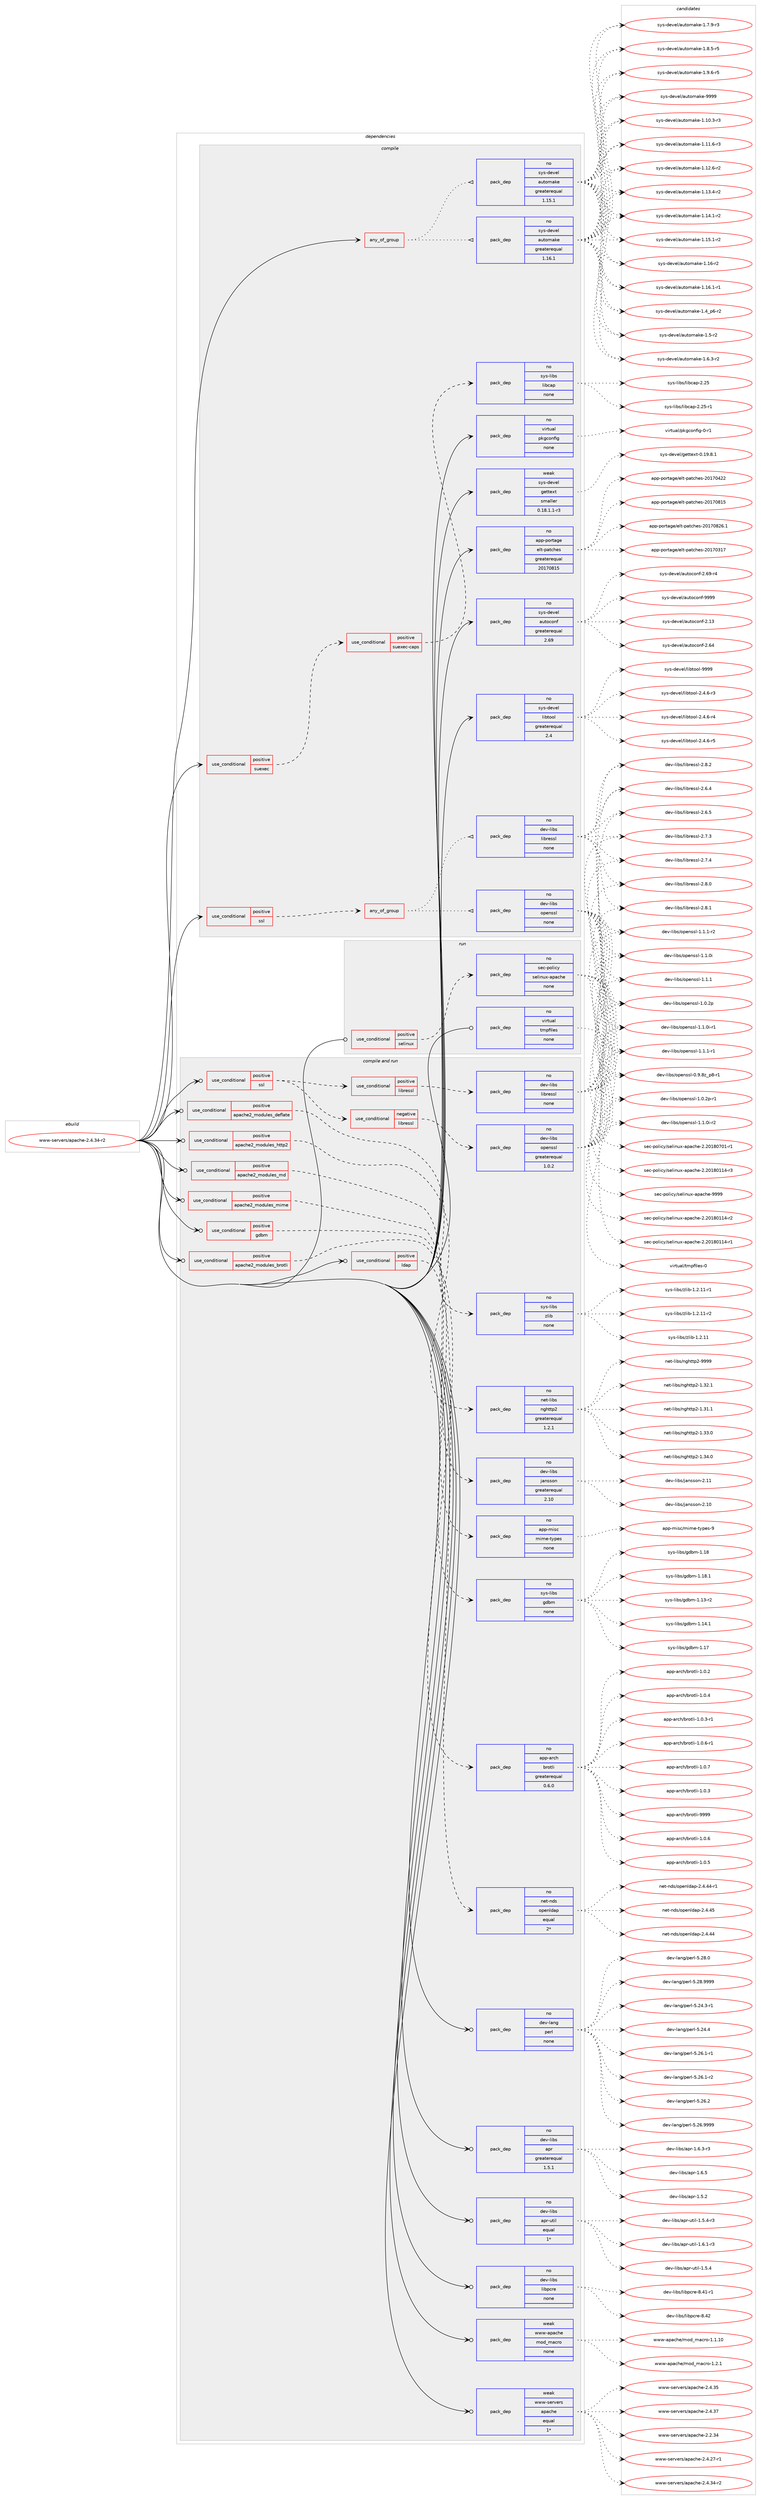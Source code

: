 digraph prolog {

# *************
# Graph options
# *************

newrank=true;
concentrate=true;
compound=true;
graph [rankdir=LR,fontname=Helvetica,fontsize=10,ranksep=1.5];#, ranksep=2.5, nodesep=0.2];
edge  [arrowhead=vee];
node  [fontname=Helvetica,fontsize=10];

# **********
# The ebuild
# **********

subgraph cluster_leftcol {
color=gray;
rank=same;
label=<<i>ebuild</i>>;
id [label="www-servers/apache-2.4.34-r2", color=red, width=4, href="../www-servers/apache-2.4.34-r2.svg"];
}

# ****************
# The dependencies
# ****************

subgraph cluster_midcol {
color=gray;
label=<<i>dependencies</i>>;
subgraph cluster_compile {
fillcolor="#eeeeee";
style=filled;
label=<<i>compile</i>>;
subgraph any192 {
dependency8405 [label=<<TABLE BORDER="0" CELLBORDER="1" CELLSPACING="0" CELLPADDING="4"><TR><TD CELLPADDING="10">any_of_group</TD></TR></TABLE>>, shape=none, color=red];subgraph pack6732 {
dependency8406 [label=<<TABLE BORDER="0" CELLBORDER="1" CELLSPACING="0" CELLPADDING="4" WIDTH="220"><TR><TD ROWSPAN="6" CELLPADDING="30">pack_dep</TD></TR><TR><TD WIDTH="110">no</TD></TR><TR><TD>sys-devel</TD></TR><TR><TD>automake</TD></TR><TR><TD>greaterequal</TD></TR><TR><TD>1.16.1</TD></TR></TABLE>>, shape=none, color=blue];
}
dependency8405:e -> dependency8406:w [weight=20,style="dotted",arrowhead="oinv"];
subgraph pack6733 {
dependency8407 [label=<<TABLE BORDER="0" CELLBORDER="1" CELLSPACING="0" CELLPADDING="4" WIDTH="220"><TR><TD ROWSPAN="6" CELLPADDING="30">pack_dep</TD></TR><TR><TD WIDTH="110">no</TD></TR><TR><TD>sys-devel</TD></TR><TR><TD>automake</TD></TR><TR><TD>greaterequal</TD></TR><TR><TD>1.15.1</TD></TR></TABLE>>, shape=none, color=blue];
}
dependency8405:e -> dependency8407:w [weight=20,style="dotted",arrowhead="oinv"];
}
id:e -> dependency8405:w [weight=20,style="solid",arrowhead="vee"];
subgraph cond1472 {
dependency8408 [label=<<TABLE BORDER="0" CELLBORDER="1" CELLSPACING="0" CELLPADDING="4"><TR><TD ROWSPAN="3" CELLPADDING="10">use_conditional</TD></TR><TR><TD>positive</TD></TR><TR><TD>ssl</TD></TR></TABLE>>, shape=none, color=red];
subgraph any193 {
dependency8409 [label=<<TABLE BORDER="0" CELLBORDER="1" CELLSPACING="0" CELLPADDING="4"><TR><TD CELLPADDING="10">any_of_group</TD></TR></TABLE>>, shape=none, color=red];subgraph pack6734 {
dependency8410 [label=<<TABLE BORDER="0" CELLBORDER="1" CELLSPACING="0" CELLPADDING="4" WIDTH="220"><TR><TD ROWSPAN="6" CELLPADDING="30">pack_dep</TD></TR><TR><TD WIDTH="110">no</TD></TR><TR><TD>dev-libs</TD></TR><TR><TD>openssl</TD></TR><TR><TD>none</TD></TR><TR><TD></TD></TR></TABLE>>, shape=none, color=blue];
}
dependency8409:e -> dependency8410:w [weight=20,style="dotted",arrowhead="oinv"];
subgraph pack6735 {
dependency8411 [label=<<TABLE BORDER="0" CELLBORDER="1" CELLSPACING="0" CELLPADDING="4" WIDTH="220"><TR><TD ROWSPAN="6" CELLPADDING="30">pack_dep</TD></TR><TR><TD WIDTH="110">no</TD></TR><TR><TD>dev-libs</TD></TR><TR><TD>libressl</TD></TR><TR><TD>none</TD></TR><TR><TD></TD></TR></TABLE>>, shape=none, color=blue];
}
dependency8409:e -> dependency8411:w [weight=20,style="dotted",arrowhead="oinv"];
}
dependency8408:e -> dependency8409:w [weight=20,style="dashed",arrowhead="vee"];
}
id:e -> dependency8408:w [weight=20,style="solid",arrowhead="vee"];
subgraph cond1473 {
dependency8412 [label=<<TABLE BORDER="0" CELLBORDER="1" CELLSPACING="0" CELLPADDING="4"><TR><TD ROWSPAN="3" CELLPADDING="10">use_conditional</TD></TR><TR><TD>positive</TD></TR><TR><TD>suexec</TD></TR></TABLE>>, shape=none, color=red];
subgraph cond1474 {
dependency8413 [label=<<TABLE BORDER="0" CELLBORDER="1" CELLSPACING="0" CELLPADDING="4"><TR><TD ROWSPAN="3" CELLPADDING="10">use_conditional</TD></TR><TR><TD>positive</TD></TR><TR><TD>suexec-caps</TD></TR></TABLE>>, shape=none, color=red];
subgraph pack6736 {
dependency8414 [label=<<TABLE BORDER="0" CELLBORDER="1" CELLSPACING="0" CELLPADDING="4" WIDTH="220"><TR><TD ROWSPAN="6" CELLPADDING="30">pack_dep</TD></TR><TR><TD WIDTH="110">no</TD></TR><TR><TD>sys-libs</TD></TR><TR><TD>libcap</TD></TR><TR><TD>none</TD></TR><TR><TD></TD></TR></TABLE>>, shape=none, color=blue];
}
dependency8413:e -> dependency8414:w [weight=20,style="dashed",arrowhead="vee"];
}
dependency8412:e -> dependency8413:w [weight=20,style="dashed",arrowhead="vee"];
}
id:e -> dependency8412:w [weight=20,style="solid",arrowhead="vee"];
subgraph pack6737 {
dependency8415 [label=<<TABLE BORDER="0" CELLBORDER="1" CELLSPACING="0" CELLPADDING="4" WIDTH="220"><TR><TD ROWSPAN="6" CELLPADDING="30">pack_dep</TD></TR><TR><TD WIDTH="110">no</TD></TR><TR><TD>app-portage</TD></TR><TR><TD>elt-patches</TD></TR><TR><TD>greaterequal</TD></TR><TR><TD>20170815</TD></TR></TABLE>>, shape=none, color=blue];
}
id:e -> dependency8415:w [weight=20,style="solid",arrowhead="vee"];
subgraph pack6738 {
dependency8416 [label=<<TABLE BORDER="0" CELLBORDER="1" CELLSPACING="0" CELLPADDING="4" WIDTH="220"><TR><TD ROWSPAN="6" CELLPADDING="30">pack_dep</TD></TR><TR><TD WIDTH="110">no</TD></TR><TR><TD>sys-devel</TD></TR><TR><TD>autoconf</TD></TR><TR><TD>greaterequal</TD></TR><TR><TD>2.69</TD></TR></TABLE>>, shape=none, color=blue];
}
id:e -> dependency8416:w [weight=20,style="solid",arrowhead="vee"];
subgraph pack6739 {
dependency8417 [label=<<TABLE BORDER="0" CELLBORDER="1" CELLSPACING="0" CELLPADDING="4" WIDTH="220"><TR><TD ROWSPAN="6" CELLPADDING="30">pack_dep</TD></TR><TR><TD WIDTH="110">no</TD></TR><TR><TD>sys-devel</TD></TR><TR><TD>libtool</TD></TR><TR><TD>greaterequal</TD></TR><TR><TD>2.4</TD></TR></TABLE>>, shape=none, color=blue];
}
id:e -> dependency8417:w [weight=20,style="solid",arrowhead="vee"];
subgraph pack6740 {
dependency8418 [label=<<TABLE BORDER="0" CELLBORDER="1" CELLSPACING="0" CELLPADDING="4" WIDTH="220"><TR><TD ROWSPAN="6" CELLPADDING="30">pack_dep</TD></TR><TR><TD WIDTH="110">no</TD></TR><TR><TD>virtual</TD></TR><TR><TD>pkgconfig</TD></TR><TR><TD>none</TD></TR><TR><TD></TD></TR></TABLE>>, shape=none, color=blue];
}
id:e -> dependency8418:w [weight=20,style="solid",arrowhead="vee"];
subgraph pack6741 {
dependency8419 [label=<<TABLE BORDER="0" CELLBORDER="1" CELLSPACING="0" CELLPADDING="4" WIDTH="220"><TR><TD ROWSPAN="6" CELLPADDING="30">pack_dep</TD></TR><TR><TD WIDTH="110">weak</TD></TR><TR><TD>sys-devel</TD></TR><TR><TD>gettext</TD></TR><TR><TD>smaller</TD></TR><TR><TD>0.18.1.1-r3</TD></TR></TABLE>>, shape=none, color=blue];
}
id:e -> dependency8419:w [weight=20,style="solid",arrowhead="vee"];
}
subgraph cluster_compileandrun {
fillcolor="#eeeeee";
style=filled;
label=<<i>compile and run</i>>;
subgraph cond1475 {
dependency8420 [label=<<TABLE BORDER="0" CELLBORDER="1" CELLSPACING="0" CELLPADDING="4"><TR><TD ROWSPAN="3" CELLPADDING="10">use_conditional</TD></TR><TR><TD>positive</TD></TR><TR><TD>apache2_modules_brotli</TD></TR></TABLE>>, shape=none, color=red];
subgraph pack6742 {
dependency8421 [label=<<TABLE BORDER="0" CELLBORDER="1" CELLSPACING="0" CELLPADDING="4" WIDTH="220"><TR><TD ROWSPAN="6" CELLPADDING="30">pack_dep</TD></TR><TR><TD WIDTH="110">no</TD></TR><TR><TD>app-arch</TD></TR><TR><TD>brotli</TD></TR><TR><TD>greaterequal</TD></TR><TR><TD>0.6.0</TD></TR></TABLE>>, shape=none, color=blue];
}
dependency8420:e -> dependency8421:w [weight=20,style="dashed",arrowhead="vee"];
}
id:e -> dependency8420:w [weight=20,style="solid",arrowhead="odotvee"];
subgraph cond1476 {
dependency8422 [label=<<TABLE BORDER="0" CELLBORDER="1" CELLSPACING="0" CELLPADDING="4"><TR><TD ROWSPAN="3" CELLPADDING="10">use_conditional</TD></TR><TR><TD>positive</TD></TR><TR><TD>apache2_modules_deflate</TD></TR></TABLE>>, shape=none, color=red];
subgraph pack6743 {
dependency8423 [label=<<TABLE BORDER="0" CELLBORDER="1" CELLSPACING="0" CELLPADDING="4" WIDTH="220"><TR><TD ROWSPAN="6" CELLPADDING="30">pack_dep</TD></TR><TR><TD WIDTH="110">no</TD></TR><TR><TD>sys-libs</TD></TR><TR><TD>zlib</TD></TR><TR><TD>none</TD></TR><TR><TD></TD></TR></TABLE>>, shape=none, color=blue];
}
dependency8422:e -> dependency8423:w [weight=20,style="dashed",arrowhead="vee"];
}
id:e -> dependency8422:w [weight=20,style="solid",arrowhead="odotvee"];
subgraph cond1477 {
dependency8424 [label=<<TABLE BORDER="0" CELLBORDER="1" CELLSPACING="0" CELLPADDING="4"><TR><TD ROWSPAN="3" CELLPADDING="10">use_conditional</TD></TR><TR><TD>positive</TD></TR><TR><TD>apache2_modules_http2</TD></TR></TABLE>>, shape=none, color=red];
subgraph pack6744 {
dependency8425 [label=<<TABLE BORDER="0" CELLBORDER="1" CELLSPACING="0" CELLPADDING="4" WIDTH="220"><TR><TD ROWSPAN="6" CELLPADDING="30">pack_dep</TD></TR><TR><TD WIDTH="110">no</TD></TR><TR><TD>net-libs</TD></TR><TR><TD>nghttp2</TD></TR><TR><TD>greaterequal</TD></TR><TR><TD>1.2.1</TD></TR></TABLE>>, shape=none, color=blue];
}
dependency8424:e -> dependency8425:w [weight=20,style="dashed",arrowhead="vee"];
}
id:e -> dependency8424:w [weight=20,style="solid",arrowhead="odotvee"];
subgraph cond1478 {
dependency8426 [label=<<TABLE BORDER="0" CELLBORDER="1" CELLSPACING="0" CELLPADDING="4"><TR><TD ROWSPAN="3" CELLPADDING="10">use_conditional</TD></TR><TR><TD>positive</TD></TR><TR><TD>apache2_modules_md</TD></TR></TABLE>>, shape=none, color=red];
subgraph pack6745 {
dependency8427 [label=<<TABLE BORDER="0" CELLBORDER="1" CELLSPACING="0" CELLPADDING="4" WIDTH="220"><TR><TD ROWSPAN="6" CELLPADDING="30">pack_dep</TD></TR><TR><TD WIDTH="110">no</TD></TR><TR><TD>dev-libs</TD></TR><TR><TD>jansson</TD></TR><TR><TD>greaterequal</TD></TR><TR><TD>2.10</TD></TR></TABLE>>, shape=none, color=blue];
}
dependency8426:e -> dependency8427:w [weight=20,style="dashed",arrowhead="vee"];
}
id:e -> dependency8426:w [weight=20,style="solid",arrowhead="odotvee"];
subgraph cond1479 {
dependency8428 [label=<<TABLE BORDER="0" CELLBORDER="1" CELLSPACING="0" CELLPADDING="4"><TR><TD ROWSPAN="3" CELLPADDING="10">use_conditional</TD></TR><TR><TD>positive</TD></TR><TR><TD>apache2_modules_mime</TD></TR></TABLE>>, shape=none, color=red];
subgraph pack6746 {
dependency8429 [label=<<TABLE BORDER="0" CELLBORDER="1" CELLSPACING="0" CELLPADDING="4" WIDTH="220"><TR><TD ROWSPAN="6" CELLPADDING="30">pack_dep</TD></TR><TR><TD WIDTH="110">no</TD></TR><TR><TD>app-misc</TD></TR><TR><TD>mime-types</TD></TR><TR><TD>none</TD></TR><TR><TD></TD></TR></TABLE>>, shape=none, color=blue];
}
dependency8428:e -> dependency8429:w [weight=20,style="dashed",arrowhead="vee"];
}
id:e -> dependency8428:w [weight=20,style="solid",arrowhead="odotvee"];
subgraph cond1480 {
dependency8430 [label=<<TABLE BORDER="0" CELLBORDER="1" CELLSPACING="0" CELLPADDING="4"><TR><TD ROWSPAN="3" CELLPADDING="10">use_conditional</TD></TR><TR><TD>positive</TD></TR><TR><TD>gdbm</TD></TR></TABLE>>, shape=none, color=red];
subgraph pack6747 {
dependency8431 [label=<<TABLE BORDER="0" CELLBORDER="1" CELLSPACING="0" CELLPADDING="4" WIDTH="220"><TR><TD ROWSPAN="6" CELLPADDING="30">pack_dep</TD></TR><TR><TD WIDTH="110">no</TD></TR><TR><TD>sys-libs</TD></TR><TR><TD>gdbm</TD></TR><TR><TD>none</TD></TR><TR><TD></TD></TR></TABLE>>, shape=none, color=blue];
}
dependency8430:e -> dependency8431:w [weight=20,style="dashed",arrowhead="vee"];
}
id:e -> dependency8430:w [weight=20,style="solid",arrowhead="odotvee"];
subgraph cond1481 {
dependency8432 [label=<<TABLE BORDER="0" CELLBORDER="1" CELLSPACING="0" CELLPADDING="4"><TR><TD ROWSPAN="3" CELLPADDING="10">use_conditional</TD></TR><TR><TD>positive</TD></TR><TR><TD>ldap</TD></TR></TABLE>>, shape=none, color=red];
subgraph pack6748 {
dependency8433 [label=<<TABLE BORDER="0" CELLBORDER="1" CELLSPACING="0" CELLPADDING="4" WIDTH="220"><TR><TD ROWSPAN="6" CELLPADDING="30">pack_dep</TD></TR><TR><TD WIDTH="110">no</TD></TR><TR><TD>net-nds</TD></TR><TR><TD>openldap</TD></TR><TR><TD>equal</TD></TR><TR><TD>2*</TD></TR></TABLE>>, shape=none, color=blue];
}
dependency8432:e -> dependency8433:w [weight=20,style="dashed",arrowhead="vee"];
}
id:e -> dependency8432:w [weight=20,style="solid",arrowhead="odotvee"];
subgraph cond1482 {
dependency8434 [label=<<TABLE BORDER="0" CELLBORDER="1" CELLSPACING="0" CELLPADDING="4"><TR><TD ROWSPAN="3" CELLPADDING="10">use_conditional</TD></TR><TR><TD>positive</TD></TR><TR><TD>ssl</TD></TR></TABLE>>, shape=none, color=red];
subgraph cond1483 {
dependency8435 [label=<<TABLE BORDER="0" CELLBORDER="1" CELLSPACING="0" CELLPADDING="4"><TR><TD ROWSPAN="3" CELLPADDING="10">use_conditional</TD></TR><TR><TD>negative</TD></TR><TR><TD>libressl</TD></TR></TABLE>>, shape=none, color=red];
subgraph pack6749 {
dependency8436 [label=<<TABLE BORDER="0" CELLBORDER="1" CELLSPACING="0" CELLPADDING="4" WIDTH="220"><TR><TD ROWSPAN="6" CELLPADDING="30">pack_dep</TD></TR><TR><TD WIDTH="110">no</TD></TR><TR><TD>dev-libs</TD></TR><TR><TD>openssl</TD></TR><TR><TD>greaterequal</TD></TR><TR><TD>1.0.2</TD></TR></TABLE>>, shape=none, color=blue];
}
dependency8435:e -> dependency8436:w [weight=20,style="dashed",arrowhead="vee"];
}
dependency8434:e -> dependency8435:w [weight=20,style="dashed",arrowhead="vee"];
subgraph cond1484 {
dependency8437 [label=<<TABLE BORDER="0" CELLBORDER="1" CELLSPACING="0" CELLPADDING="4"><TR><TD ROWSPAN="3" CELLPADDING="10">use_conditional</TD></TR><TR><TD>positive</TD></TR><TR><TD>libressl</TD></TR></TABLE>>, shape=none, color=red];
subgraph pack6750 {
dependency8438 [label=<<TABLE BORDER="0" CELLBORDER="1" CELLSPACING="0" CELLPADDING="4" WIDTH="220"><TR><TD ROWSPAN="6" CELLPADDING="30">pack_dep</TD></TR><TR><TD WIDTH="110">no</TD></TR><TR><TD>dev-libs</TD></TR><TR><TD>libressl</TD></TR><TR><TD>none</TD></TR><TR><TD></TD></TR></TABLE>>, shape=none, color=blue];
}
dependency8437:e -> dependency8438:w [weight=20,style="dashed",arrowhead="vee"];
}
dependency8434:e -> dependency8437:w [weight=20,style="dashed",arrowhead="vee"];
}
id:e -> dependency8434:w [weight=20,style="solid",arrowhead="odotvee"];
subgraph pack6751 {
dependency8439 [label=<<TABLE BORDER="0" CELLBORDER="1" CELLSPACING="0" CELLPADDING="4" WIDTH="220"><TR><TD ROWSPAN="6" CELLPADDING="30">pack_dep</TD></TR><TR><TD WIDTH="110">no</TD></TR><TR><TD>dev-lang</TD></TR><TR><TD>perl</TD></TR><TR><TD>none</TD></TR><TR><TD></TD></TR></TABLE>>, shape=none, color=blue];
}
id:e -> dependency8439:w [weight=20,style="solid",arrowhead="odotvee"];
subgraph pack6752 {
dependency8440 [label=<<TABLE BORDER="0" CELLBORDER="1" CELLSPACING="0" CELLPADDING="4" WIDTH="220"><TR><TD ROWSPAN="6" CELLPADDING="30">pack_dep</TD></TR><TR><TD WIDTH="110">no</TD></TR><TR><TD>dev-libs</TD></TR><TR><TD>apr</TD></TR><TR><TD>greaterequal</TD></TR><TR><TD>1.5.1</TD></TR></TABLE>>, shape=none, color=blue];
}
id:e -> dependency8440:w [weight=20,style="solid",arrowhead="odotvee"];
subgraph pack6753 {
dependency8441 [label=<<TABLE BORDER="0" CELLBORDER="1" CELLSPACING="0" CELLPADDING="4" WIDTH="220"><TR><TD ROWSPAN="6" CELLPADDING="30">pack_dep</TD></TR><TR><TD WIDTH="110">no</TD></TR><TR><TD>dev-libs</TD></TR><TR><TD>apr-util</TD></TR><TR><TD>equal</TD></TR><TR><TD>1*</TD></TR></TABLE>>, shape=none, color=blue];
}
id:e -> dependency8441:w [weight=20,style="solid",arrowhead="odotvee"];
subgraph pack6754 {
dependency8442 [label=<<TABLE BORDER="0" CELLBORDER="1" CELLSPACING="0" CELLPADDING="4" WIDTH="220"><TR><TD ROWSPAN="6" CELLPADDING="30">pack_dep</TD></TR><TR><TD WIDTH="110">no</TD></TR><TR><TD>dev-libs</TD></TR><TR><TD>libpcre</TD></TR><TR><TD>none</TD></TR><TR><TD></TD></TR></TABLE>>, shape=none, color=blue];
}
id:e -> dependency8442:w [weight=20,style="solid",arrowhead="odotvee"];
subgraph pack6755 {
dependency8443 [label=<<TABLE BORDER="0" CELLBORDER="1" CELLSPACING="0" CELLPADDING="4" WIDTH="220"><TR><TD ROWSPAN="6" CELLPADDING="30">pack_dep</TD></TR><TR><TD WIDTH="110">weak</TD></TR><TR><TD>www-apache</TD></TR><TR><TD>mod_macro</TD></TR><TR><TD>none</TD></TR><TR><TD></TD></TR></TABLE>>, shape=none, color=blue];
}
id:e -> dependency8443:w [weight=20,style="solid",arrowhead="odotvee"];
subgraph pack6756 {
dependency8444 [label=<<TABLE BORDER="0" CELLBORDER="1" CELLSPACING="0" CELLPADDING="4" WIDTH="220"><TR><TD ROWSPAN="6" CELLPADDING="30">pack_dep</TD></TR><TR><TD WIDTH="110">weak</TD></TR><TR><TD>www-servers</TD></TR><TR><TD>apache</TD></TR><TR><TD>equal</TD></TR><TR><TD>1*</TD></TR></TABLE>>, shape=none, color=blue];
}
id:e -> dependency8444:w [weight=20,style="solid",arrowhead="odotvee"];
}
subgraph cluster_run {
fillcolor="#eeeeee";
style=filled;
label=<<i>run</i>>;
subgraph cond1485 {
dependency8445 [label=<<TABLE BORDER="0" CELLBORDER="1" CELLSPACING="0" CELLPADDING="4"><TR><TD ROWSPAN="3" CELLPADDING="10">use_conditional</TD></TR><TR><TD>positive</TD></TR><TR><TD>selinux</TD></TR></TABLE>>, shape=none, color=red];
subgraph pack6757 {
dependency8446 [label=<<TABLE BORDER="0" CELLBORDER="1" CELLSPACING="0" CELLPADDING="4" WIDTH="220"><TR><TD ROWSPAN="6" CELLPADDING="30">pack_dep</TD></TR><TR><TD WIDTH="110">no</TD></TR><TR><TD>sec-policy</TD></TR><TR><TD>selinux-apache</TD></TR><TR><TD>none</TD></TR><TR><TD></TD></TR></TABLE>>, shape=none, color=blue];
}
dependency8445:e -> dependency8446:w [weight=20,style="dashed",arrowhead="vee"];
}
id:e -> dependency8445:w [weight=20,style="solid",arrowhead="odot"];
subgraph pack6758 {
dependency8447 [label=<<TABLE BORDER="0" CELLBORDER="1" CELLSPACING="0" CELLPADDING="4" WIDTH="220"><TR><TD ROWSPAN="6" CELLPADDING="30">pack_dep</TD></TR><TR><TD WIDTH="110">no</TD></TR><TR><TD>virtual</TD></TR><TR><TD>tmpfiles</TD></TR><TR><TD>none</TD></TR><TR><TD></TD></TR></TABLE>>, shape=none, color=blue];
}
id:e -> dependency8447:w [weight=20,style="solid",arrowhead="odot"];
}
}

# **************
# The candidates
# **************

subgraph cluster_choices {
rank=same;
color=gray;
label=<<i>candidates</i>>;

subgraph choice6732 {
color=black;
nodesep=1;
choice11512111545100101118101108479711711611110997107101454946494846514511451 [label="sys-devel/automake-1.10.3-r3", color=red, width=4,href="../sys-devel/automake-1.10.3-r3.svg"];
choice11512111545100101118101108479711711611110997107101454946494946544511451 [label="sys-devel/automake-1.11.6-r3", color=red, width=4,href="../sys-devel/automake-1.11.6-r3.svg"];
choice11512111545100101118101108479711711611110997107101454946495046544511450 [label="sys-devel/automake-1.12.6-r2", color=red, width=4,href="../sys-devel/automake-1.12.6-r2.svg"];
choice11512111545100101118101108479711711611110997107101454946495146524511450 [label="sys-devel/automake-1.13.4-r2", color=red, width=4,href="../sys-devel/automake-1.13.4-r2.svg"];
choice11512111545100101118101108479711711611110997107101454946495246494511450 [label="sys-devel/automake-1.14.1-r2", color=red, width=4,href="../sys-devel/automake-1.14.1-r2.svg"];
choice11512111545100101118101108479711711611110997107101454946495346494511450 [label="sys-devel/automake-1.15.1-r2", color=red, width=4,href="../sys-devel/automake-1.15.1-r2.svg"];
choice1151211154510010111810110847971171161111099710710145494649544511450 [label="sys-devel/automake-1.16-r2", color=red, width=4,href="../sys-devel/automake-1.16-r2.svg"];
choice11512111545100101118101108479711711611110997107101454946495446494511449 [label="sys-devel/automake-1.16.1-r1", color=red, width=4,href="../sys-devel/automake-1.16.1-r1.svg"];
choice115121115451001011181011084797117116111109971071014549465295112544511450 [label="sys-devel/automake-1.4_p6-r2", color=red, width=4,href="../sys-devel/automake-1.4_p6-r2.svg"];
choice11512111545100101118101108479711711611110997107101454946534511450 [label="sys-devel/automake-1.5-r2", color=red, width=4,href="../sys-devel/automake-1.5-r2.svg"];
choice115121115451001011181011084797117116111109971071014549465446514511450 [label="sys-devel/automake-1.6.3-r2", color=red, width=4,href="../sys-devel/automake-1.6.3-r2.svg"];
choice115121115451001011181011084797117116111109971071014549465546574511451 [label="sys-devel/automake-1.7.9-r3", color=red, width=4,href="../sys-devel/automake-1.7.9-r3.svg"];
choice115121115451001011181011084797117116111109971071014549465646534511453 [label="sys-devel/automake-1.8.5-r5", color=red, width=4,href="../sys-devel/automake-1.8.5-r5.svg"];
choice115121115451001011181011084797117116111109971071014549465746544511453 [label="sys-devel/automake-1.9.6-r5", color=red, width=4,href="../sys-devel/automake-1.9.6-r5.svg"];
choice115121115451001011181011084797117116111109971071014557575757 [label="sys-devel/automake-9999", color=red, width=4,href="../sys-devel/automake-9999.svg"];
dependency8406:e -> choice11512111545100101118101108479711711611110997107101454946494846514511451:w [style=dotted,weight="100"];
dependency8406:e -> choice11512111545100101118101108479711711611110997107101454946494946544511451:w [style=dotted,weight="100"];
dependency8406:e -> choice11512111545100101118101108479711711611110997107101454946495046544511450:w [style=dotted,weight="100"];
dependency8406:e -> choice11512111545100101118101108479711711611110997107101454946495146524511450:w [style=dotted,weight="100"];
dependency8406:e -> choice11512111545100101118101108479711711611110997107101454946495246494511450:w [style=dotted,weight="100"];
dependency8406:e -> choice11512111545100101118101108479711711611110997107101454946495346494511450:w [style=dotted,weight="100"];
dependency8406:e -> choice1151211154510010111810110847971171161111099710710145494649544511450:w [style=dotted,weight="100"];
dependency8406:e -> choice11512111545100101118101108479711711611110997107101454946495446494511449:w [style=dotted,weight="100"];
dependency8406:e -> choice115121115451001011181011084797117116111109971071014549465295112544511450:w [style=dotted,weight="100"];
dependency8406:e -> choice11512111545100101118101108479711711611110997107101454946534511450:w [style=dotted,weight="100"];
dependency8406:e -> choice115121115451001011181011084797117116111109971071014549465446514511450:w [style=dotted,weight="100"];
dependency8406:e -> choice115121115451001011181011084797117116111109971071014549465546574511451:w [style=dotted,weight="100"];
dependency8406:e -> choice115121115451001011181011084797117116111109971071014549465646534511453:w [style=dotted,weight="100"];
dependency8406:e -> choice115121115451001011181011084797117116111109971071014549465746544511453:w [style=dotted,weight="100"];
dependency8406:e -> choice115121115451001011181011084797117116111109971071014557575757:w [style=dotted,weight="100"];
}
subgraph choice6733 {
color=black;
nodesep=1;
choice11512111545100101118101108479711711611110997107101454946494846514511451 [label="sys-devel/automake-1.10.3-r3", color=red, width=4,href="../sys-devel/automake-1.10.3-r3.svg"];
choice11512111545100101118101108479711711611110997107101454946494946544511451 [label="sys-devel/automake-1.11.6-r3", color=red, width=4,href="../sys-devel/automake-1.11.6-r3.svg"];
choice11512111545100101118101108479711711611110997107101454946495046544511450 [label="sys-devel/automake-1.12.6-r2", color=red, width=4,href="../sys-devel/automake-1.12.6-r2.svg"];
choice11512111545100101118101108479711711611110997107101454946495146524511450 [label="sys-devel/automake-1.13.4-r2", color=red, width=4,href="../sys-devel/automake-1.13.4-r2.svg"];
choice11512111545100101118101108479711711611110997107101454946495246494511450 [label="sys-devel/automake-1.14.1-r2", color=red, width=4,href="../sys-devel/automake-1.14.1-r2.svg"];
choice11512111545100101118101108479711711611110997107101454946495346494511450 [label="sys-devel/automake-1.15.1-r2", color=red, width=4,href="../sys-devel/automake-1.15.1-r2.svg"];
choice1151211154510010111810110847971171161111099710710145494649544511450 [label="sys-devel/automake-1.16-r2", color=red, width=4,href="../sys-devel/automake-1.16-r2.svg"];
choice11512111545100101118101108479711711611110997107101454946495446494511449 [label="sys-devel/automake-1.16.1-r1", color=red, width=4,href="../sys-devel/automake-1.16.1-r1.svg"];
choice115121115451001011181011084797117116111109971071014549465295112544511450 [label="sys-devel/automake-1.4_p6-r2", color=red, width=4,href="../sys-devel/automake-1.4_p6-r2.svg"];
choice11512111545100101118101108479711711611110997107101454946534511450 [label="sys-devel/automake-1.5-r2", color=red, width=4,href="../sys-devel/automake-1.5-r2.svg"];
choice115121115451001011181011084797117116111109971071014549465446514511450 [label="sys-devel/automake-1.6.3-r2", color=red, width=4,href="../sys-devel/automake-1.6.3-r2.svg"];
choice115121115451001011181011084797117116111109971071014549465546574511451 [label="sys-devel/automake-1.7.9-r3", color=red, width=4,href="../sys-devel/automake-1.7.9-r3.svg"];
choice115121115451001011181011084797117116111109971071014549465646534511453 [label="sys-devel/automake-1.8.5-r5", color=red, width=4,href="../sys-devel/automake-1.8.5-r5.svg"];
choice115121115451001011181011084797117116111109971071014549465746544511453 [label="sys-devel/automake-1.9.6-r5", color=red, width=4,href="../sys-devel/automake-1.9.6-r5.svg"];
choice115121115451001011181011084797117116111109971071014557575757 [label="sys-devel/automake-9999", color=red, width=4,href="../sys-devel/automake-9999.svg"];
dependency8407:e -> choice11512111545100101118101108479711711611110997107101454946494846514511451:w [style=dotted,weight="100"];
dependency8407:e -> choice11512111545100101118101108479711711611110997107101454946494946544511451:w [style=dotted,weight="100"];
dependency8407:e -> choice11512111545100101118101108479711711611110997107101454946495046544511450:w [style=dotted,weight="100"];
dependency8407:e -> choice11512111545100101118101108479711711611110997107101454946495146524511450:w [style=dotted,weight="100"];
dependency8407:e -> choice11512111545100101118101108479711711611110997107101454946495246494511450:w [style=dotted,weight="100"];
dependency8407:e -> choice11512111545100101118101108479711711611110997107101454946495346494511450:w [style=dotted,weight="100"];
dependency8407:e -> choice1151211154510010111810110847971171161111099710710145494649544511450:w [style=dotted,weight="100"];
dependency8407:e -> choice11512111545100101118101108479711711611110997107101454946495446494511449:w [style=dotted,weight="100"];
dependency8407:e -> choice115121115451001011181011084797117116111109971071014549465295112544511450:w [style=dotted,weight="100"];
dependency8407:e -> choice11512111545100101118101108479711711611110997107101454946534511450:w [style=dotted,weight="100"];
dependency8407:e -> choice115121115451001011181011084797117116111109971071014549465446514511450:w [style=dotted,weight="100"];
dependency8407:e -> choice115121115451001011181011084797117116111109971071014549465546574511451:w [style=dotted,weight="100"];
dependency8407:e -> choice115121115451001011181011084797117116111109971071014549465646534511453:w [style=dotted,weight="100"];
dependency8407:e -> choice115121115451001011181011084797117116111109971071014549465746544511453:w [style=dotted,weight="100"];
dependency8407:e -> choice115121115451001011181011084797117116111109971071014557575757:w [style=dotted,weight="100"];
}
subgraph choice6734 {
color=black;
nodesep=1;
choice100101118451081059811547111112101110115115108454946494648105 [label="dev-libs/openssl-1.1.0i", color=red, width=4,href="../dev-libs/openssl-1.1.0i.svg"];
choice100101118451081059811547111112101110115115108454946494649 [label="dev-libs/openssl-1.1.1", color=red, width=4,href="../dev-libs/openssl-1.1.1.svg"];
choice100101118451081059811547111112101110115115108454946484650112 [label="dev-libs/openssl-1.0.2p", color=red, width=4,href="../dev-libs/openssl-1.0.2p.svg"];
choice1001011184510810598115471111121011101151151084549464946481054511449 [label="dev-libs/openssl-1.1.0i-r1", color=red, width=4,href="../dev-libs/openssl-1.1.0i-r1.svg"];
choice1001011184510810598115471111121011101151151084549464946494511449 [label="dev-libs/openssl-1.1.1-r1", color=red, width=4,href="../dev-libs/openssl-1.1.1-r1.svg"];
choice10010111845108105981154711111210111011511510845484657465612295112564511449 [label="dev-libs/openssl-0.9.8z_p8-r1", color=red, width=4,href="../dev-libs/openssl-0.9.8z_p8-r1.svg"];
choice1001011184510810598115471111121011101151151084549464846501124511449 [label="dev-libs/openssl-1.0.2p-r1", color=red, width=4,href="../dev-libs/openssl-1.0.2p-r1.svg"];
choice1001011184510810598115471111121011101151151084549464946481054511450 [label="dev-libs/openssl-1.1.0i-r2", color=red, width=4,href="../dev-libs/openssl-1.1.0i-r2.svg"];
choice1001011184510810598115471111121011101151151084549464946494511450 [label="dev-libs/openssl-1.1.1-r2", color=red, width=4,href="../dev-libs/openssl-1.1.1-r2.svg"];
dependency8410:e -> choice100101118451081059811547111112101110115115108454946494648105:w [style=dotted,weight="100"];
dependency8410:e -> choice100101118451081059811547111112101110115115108454946494649:w [style=dotted,weight="100"];
dependency8410:e -> choice100101118451081059811547111112101110115115108454946484650112:w [style=dotted,weight="100"];
dependency8410:e -> choice1001011184510810598115471111121011101151151084549464946481054511449:w [style=dotted,weight="100"];
dependency8410:e -> choice1001011184510810598115471111121011101151151084549464946494511449:w [style=dotted,weight="100"];
dependency8410:e -> choice10010111845108105981154711111210111011511510845484657465612295112564511449:w [style=dotted,weight="100"];
dependency8410:e -> choice1001011184510810598115471111121011101151151084549464846501124511449:w [style=dotted,weight="100"];
dependency8410:e -> choice1001011184510810598115471111121011101151151084549464946481054511450:w [style=dotted,weight="100"];
dependency8410:e -> choice1001011184510810598115471111121011101151151084549464946494511450:w [style=dotted,weight="100"];
}
subgraph choice6735 {
color=black;
nodesep=1;
choice10010111845108105981154710810598114101115115108455046544652 [label="dev-libs/libressl-2.6.4", color=red, width=4,href="../dev-libs/libressl-2.6.4.svg"];
choice10010111845108105981154710810598114101115115108455046544653 [label="dev-libs/libressl-2.6.5", color=red, width=4,href="../dev-libs/libressl-2.6.5.svg"];
choice10010111845108105981154710810598114101115115108455046554651 [label="dev-libs/libressl-2.7.3", color=red, width=4,href="../dev-libs/libressl-2.7.3.svg"];
choice10010111845108105981154710810598114101115115108455046554652 [label="dev-libs/libressl-2.7.4", color=red, width=4,href="../dev-libs/libressl-2.7.4.svg"];
choice10010111845108105981154710810598114101115115108455046564648 [label="dev-libs/libressl-2.8.0", color=red, width=4,href="../dev-libs/libressl-2.8.0.svg"];
choice10010111845108105981154710810598114101115115108455046564649 [label="dev-libs/libressl-2.8.1", color=red, width=4,href="../dev-libs/libressl-2.8.1.svg"];
choice10010111845108105981154710810598114101115115108455046564650 [label="dev-libs/libressl-2.8.2", color=red, width=4,href="../dev-libs/libressl-2.8.2.svg"];
dependency8411:e -> choice10010111845108105981154710810598114101115115108455046544652:w [style=dotted,weight="100"];
dependency8411:e -> choice10010111845108105981154710810598114101115115108455046544653:w [style=dotted,weight="100"];
dependency8411:e -> choice10010111845108105981154710810598114101115115108455046554651:w [style=dotted,weight="100"];
dependency8411:e -> choice10010111845108105981154710810598114101115115108455046554652:w [style=dotted,weight="100"];
dependency8411:e -> choice10010111845108105981154710810598114101115115108455046564648:w [style=dotted,weight="100"];
dependency8411:e -> choice10010111845108105981154710810598114101115115108455046564649:w [style=dotted,weight="100"];
dependency8411:e -> choice10010111845108105981154710810598114101115115108455046564650:w [style=dotted,weight="100"];
}
subgraph choice6736 {
color=black;
nodesep=1;
choice1151211154510810598115471081059899971124550465053 [label="sys-libs/libcap-2.25", color=red, width=4,href="../sys-libs/libcap-2.25.svg"];
choice11512111545108105981154710810598999711245504650534511449 [label="sys-libs/libcap-2.25-r1", color=red, width=4,href="../sys-libs/libcap-2.25-r1.svg"];
dependency8414:e -> choice1151211154510810598115471081059899971124550465053:w [style=dotted,weight="100"];
dependency8414:e -> choice11512111545108105981154710810598999711245504650534511449:w [style=dotted,weight="100"];
}
subgraph choice6737 {
color=black;
nodesep=1;
choice97112112451121111141169710310147101108116451129711699104101115455048495548514955 [label="app-portage/elt-patches-20170317", color=red, width=4,href="../app-portage/elt-patches-20170317.svg"];
choice97112112451121111141169710310147101108116451129711699104101115455048495548525050 [label="app-portage/elt-patches-20170422", color=red, width=4,href="../app-portage/elt-patches-20170422.svg"];
choice97112112451121111141169710310147101108116451129711699104101115455048495548564953 [label="app-portage/elt-patches-20170815", color=red, width=4,href="../app-portage/elt-patches-20170815.svg"];
choice971121124511211111411697103101471011081164511297116991041011154550484955485650544649 [label="app-portage/elt-patches-20170826.1", color=red, width=4,href="../app-portage/elt-patches-20170826.1.svg"];
dependency8415:e -> choice97112112451121111141169710310147101108116451129711699104101115455048495548514955:w [style=dotted,weight="100"];
dependency8415:e -> choice97112112451121111141169710310147101108116451129711699104101115455048495548525050:w [style=dotted,weight="100"];
dependency8415:e -> choice97112112451121111141169710310147101108116451129711699104101115455048495548564953:w [style=dotted,weight="100"];
dependency8415:e -> choice971121124511211111411697103101471011081164511297116991041011154550484955485650544649:w [style=dotted,weight="100"];
}
subgraph choice6738 {
color=black;
nodesep=1;
choice115121115451001011181011084797117116111991111101024550464951 [label="sys-devel/autoconf-2.13", color=red, width=4,href="../sys-devel/autoconf-2.13.svg"];
choice115121115451001011181011084797117116111991111101024550465452 [label="sys-devel/autoconf-2.64", color=red, width=4,href="../sys-devel/autoconf-2.64.svg"];
choice1151211154510010111810110847971171161119911111010245504654574511452 [label="sys-devel/autoconf-2.69-r4", color=red, width=4,href="../sys-devel/autoconf-2.69-r4.svg"];
choice115121115451001011181011084797117116111991111101024557575757 [label="sys-devel/autoconf-9999", color=red, width=4,href="../sys-devel/autoconf-9999.svg"];
dependency8416:e -> choice115121115451001011181011084797117116111991111101024550464951:w [style=dotted,weight="100"];
dependency8416:e -> choice115121115451001011181011084797117116111991111101024550465452:w [style=dotted,weight="100"];
dependency8416:e -> choice1151211154510010111810110847971171161119911111010245504654574511452:w [style=dotted,weight="100"];
dependency8416:e -> choice115121115451001011181011084797117116111991111101024557575757:w [style=dotted,weight="100"];
}
subgraph choice6739 {
color=black;
nodesep=1;
choice1151211154510010111810110847108105981161111111084550465246544511451 [label="sys-devel/libtool-2.4.6-r3", color=red, width=4,href="../sys-devel/libtool-2.4.6-r3.svg"];
choice1151211154510010111810110847108105981161111111084550465246544511452 [label="sys-devel/libtool-2.4.6-r4", color=red, width=4,href="../sys-devel/libtool-2.4.6-r4.svg"];
choice1151211154510010111810110847108105981161111111084550465246544511453 [label="sys-devel/libtool-2.4.6-r5", color=red, width=4,href="../sys-devel/libtool-2.4.6-r5.svg"];
choice1151211154510010111810110847108105981161111111084557575757 [label="sys-devel/libtool-9999", color=red, width=4,href="../sys-devel/libtool-9999.svg"];
dependency8417:e -> choice1151211154510010111810110847108105981161111111084550465246544511451:w [style=dotted,weight="100"];
dependency8417:e -> choice1151211154510010111810110847108105981161111111084550465246544511452:w [style=dotted,weight="100"];
dependency8417:e -> choice1151211154510010111810110847108105981161111111084550465246544511453:w [style=dotted,weight="100"];
dependency8417:e -> choice1151211154510010111810110847108105981161111111084557575757:w [style=dotted,weight="100"];
}
subgraph choice6740 {
color=black;
nodesep=1;
choice11810511411611797108471121071039911111010210510345484511449 [label="virtual/pkgconfig-0-r1", color=red, width=4,href="../virtual/pkgconfig-0-r1.svg"];
dependency8418:e -> choice11810511411611797108471121071039911111010210510345484511449:w [style=dotted,weight="100"];
}
subgraph choice6741 {
color=black;
nodesep=1;
choice1151211154510010111810110847103101116116101120116454846495746564649 [label="sys-devel/gettext-0.19.8.1", color=red, width=4,href="../sys-devel/gettext-0.19.8.1.svg"];
dependency8419:e -> choice1151211154510010111810110847103101116116101120116454846495746564649:w [style=dotted,weight="100"];
}
subgraph choice6742 {
color=black;
nodesep=1;
choice971121124597114991044798114111116108105454946484650 [label="app-arch/brotli-1.0.2", color=red, width=4,href="../app-arch/brotli-1.0.2.svg"];
choice971121124597114991044798114111116108105454946484651 [label="app-arch/brotli-1.0.3", color=red, width=4,href="../app-arch/brotli-1.0.3.svg"];
choice9711211245971149910447981141111161081054549464846514511449 [label="app-arch/brotli-1.0.3-r1", color=red, width=4,href="../app-arch/brotli-1.0.3-r1.svg"];
choice971121124597114991044798114111116108105454946484652 [label="app-arch/brotli-1.0.4", color=red, width=4,href="../app-arch/brotli-1.0.4.svg"];
choice971121124597114991044798114111116108105454946484653 [label="app-arch/brotli-1.0.5", color=red, width=4,href="../app-arch/brotli-1.0.5.svg"];
choice971121124597114991044798114111116108105454946484654 [label="app-arch/brotli-1.0.6", color=red, width=4,href="../app-arch/brotli-1.0.6.svg"];
choice9711211245971149910447981141111161081054549464846544511449 [label="app-arch/brotli-1.0.6-r1", color=red, width=4,href="../app-arch/brotli-1.0.6-r1.svg"];
choice971121124597114991044798114111116108105454946484655 [label="app-arch/brotli-1.0.7", color=red, width=4,href="../app-arch/brotli-1.0.7.svg"];
choice9711211245971149910447981141111161081054557575757 [label="app-arch/brotli-9999", color=red, width=4,href="../app-arch/brotli-9999.svg"];
dependency8421:e -> choice971121124597114991044798114111116108105454946484650:w [style=dotted,weight="100"];
dependency8421:e -> choice971121124597114991044798114111116108105454946484651:w [style=dotted,weight="100"];
dependency8421:e -> choice9711211245971149910447981141111161081054549464846514511449:w [style=dotted,weight="100"];
dependency8421:e -> choice971121124597114991044798114111116108105454946484652:w [style=dotted,weight="100"];
dependency8421:e -> choice971121124597114991044798114111116108105454946484653:w [style=dotted,weight="100"];
dependency8421:e -> choice971121124597114991044798114111116108105454946484654:w [style=dotted,weight="100"];
dependency8421:e -> choice9711211245971149910447981141111161081054549464846544511449:w [style=dotted,weight="100"];
dependency8421:e -> choice971121124597114991044798114111116108105454946484655:w [style=dotted,weight="100"];
dependency8421:e -> choice9711211245971149910447981141111161081054557575757:w [style=dotted,weight="100"];
}
subgraph choice6743 {
color=black;
nodesep=1;
choice1151211154510810598115471221081059845494650464949 [label="sys-libs/zlib-1.2.11", color=red, width=4,href="../sys-libs/zlib-1.2.11.svg"];
choice11512111545108105981154712210810598454946504649494511449 [label="sys-libs/zlib-1.2.11-r1", color=red, width=4,href="../sys-libs/zlib-1.2.11-r1.svg"];
choice11512111545108105981154712210810598454946504649494511450 [label="sys-libs/zlib-1.2.11-r2", color=red, width=4,href="../sys-libs/zlib-1.2.11-r2.svg"];
dependency8423:e -> choice1151211154510810598115471221081059845494650464949:w [style=dotted,weight="100"];
dependency8423:e -> choice11512111545108105981154712210810598454946504649494511449:w [style=dotted,weight="100"];
dependency8423:e -> choice11512111545108105981154712210810598454946504649494511450:w [style=dotted,weight="100"];
}
subgraph choice6744 {
color=black;
nodesep=1;
choice1101011164510810598115471101031041161161125045494651504649 [label="net-libs/nghttp2-1.32.1", color=red, width=4,href="../net-libs/nghttp2-1.32.1.svg"];
choice1101011164510810598115471101031041161161125045494651494649 [label="net-libs/nghttp2-1.31.1", color=red, width=4,href="../net-libs/nghttp2-1.31.1.svg"];
choice1101011164510810598115471101031041161161125045494651514648 [label="net-libs/nghttp2-1.33.0", color=red, width=4,href="../net-libs/nghttp2-1.33.0.svg"];
choice1101011164510810598115471101031041161161125045494651524648 [label="net-libs/nghttp2-1.34.0", color=red, width=4,href="../net-libs/nghttp2-1.34.0.svg"];
choice110101116451081059811547110103104116116112504557575757 [label="net-libs/nghttp2-9999", color=red, width=4,href="../net-libs/nghttp2-9999.svg"];
dependency8425:e -> choice1101011164510810598115471101031041161161125045494651504649:w [style=dotted,weight="100"];
dependency8425:e -> choice1101011164510810598115471101031041161161125045494651494649:w [style=dotted,weight="100"];
dependency8425:e -> choice1101011164510810598115471101031041161161125045494651514648:w [style=dotted,weight="100"];
dependency8425:e -> choice1101011164510810598115471101031041161161125045494651524648:w [style=dotted,weight="100"];
dependency8425:e -> choice110101116451081059811547110103104116116112504557575757:w [style=dotted,weight="100"];
}
subgraph choice6745 {
color=black;
nodesep=1;
choice100101118451081059811547106971101151151111104550464948 [label="dev-libs/jansson-2.10", color=red, width=4,href="../dev-libs/jansson-2.10.svg"];
choice100101118451081059811547106971101151151111104550464949 [label="dev-libs/jansson-2.11", color=red, width=4,href="../dev-libs/jansson-2.11.svg"];
dependency8427:e -> choice100101118451081059811547106971101151151111104550464948:w [style=dotted,weight="100"];
dependency8427:e -> choice100101118451081059811547106971101151151111104550464949:w [style=dotted,weight="100"];
}
subgraph choice6746 {
color=black;
nodesep=1;
choice97112112451091051159947109105109101451161211121011154557 [label="app-misc/mime-types-9", color=red, width=4,href="../app-misc/mime-types-9.svg"];
dependency8429:e -> choice97112112451091051159947109105109101451161211121011154557:w [style=dotted,weight="100"];
}
subgraph choice6747 {
color=black;
nodesep=1;
choice1151211154510810598115471031009810945494649514511450 [label="sys-libs/gdbm-1.13-r2", color=red, width=4,href="../sys-libs/gdbm-1.13-r2.svg"];
choice1151211154510810598115471031009810945494649524649 [label="sys-libs/gdbm-1.14.1", color=red, width=4,href="../sys-libs/gdbm-1.14.1.svg"];
choice115121115451081059811547103100981094549464955 [label="sys-libs/gdbm-1.17", color=red, width=4,href="../sys-libs/gdbm-1.17.svg"];
choice115121115451081059811547103100981094549464956 [label="sys-libs/gdbm-1.18", color=red, width=4,href="../sys-libs/gdbm-1.18.svg"];
choice1151211154510810598115471031009810945494649564649 [label="sys-libs/gdbm-1.18.1", color=red, width=4,href="../sys-libs/gdbm-1.18.1.svg"];
dependency8431:e -> choice1151211154510810598115471031009810945494649514511450:w [style=dotted,weight="100"];
dependency8431:e -> choice1151211154510810598115471031009810945494649524649:w [style=dotted,weight="100"];
dependency8431:e -> choice115121115451081059811547103100981094549464955:w [style=dotted,weight="100"];
dependency8431:e -> choice115121115451081059811547103100981094549464956:w [style=dotted,weight="100"];
dependency8431:e -> choice1151211154510810598115471031009810945494649564649:w [style=dotted,weight="100"];
}
subgraph choice6748 {
color=black;
nodesep=1;
choice11010111645110100115471111121011101081009711245504652465252 [label="net-nds/openldap-2.4.44", color=red, width=4,href="../net-nds/openldap-2.4.44.svg"];
choice110101116451101001154711111210111010810097112455046524652524511449 [label="net-nds/openldap-2.4.44-r1", color=red, width=4,href="../net-nds/openldap-2.4.44-r1.svg"];
choice11010111645110100115471111121011101081009711245504652465253 [label="net-nds/openldap-2.4.45", color=red, width=4,href="../net-nds/openldap-2.4.45.svg"];
dependency8433:e -> choice11010111645110100115471111121011101081009711245504652465252:w [style=dotted,weight="100"];
dependency8433:e -> choice110101116451101001154711111210111010810097112455046524652524511449:w [style=dotted,weight="100"];
dependency8433:e -> choice11010111645110100115471111121011101081009711245504652465253:w [style=dotted,weight="100"];
}
subgraph choice6749 {
color=black;
nodesep=1;
choice100101118451081059811547111112101110115115108454946494648105 [label="dev-libs/openssl-1.1.0i", color=red, width=4,href="../dev-libs/openssl-1.1.0i.svg"];
choice100101118451081059811547111112101110115115108454946494649 [label="dev-libs/openssl-1.1.1", color=red, width=4,href="../dev-libs/openssl-1.1.1.svg"];
choice100101118451081059811547111112101110115115108454946484650112 [label="dev-libs/openssl-1.0.2p", color=red, width=4,href="../dev-libs/openssl-1.0.2p.svg"];
choice1001011184510810598115471111121011101151151084549464946481054511449 [label="dev-libs/openssl-1.1.0i-r1", color=red, width=4,href="../dev-libs/openssl-1.1.0i-r1.svg"];
choice1001011184510810598115471111121011101151151084549464946494511449 [label="dev-libs/openssl-1.1.1-r1", color=red, width=4,href="../dev-libs/openssl-1.1.1-r1.svg"];
choice10010111845108105981154711111210111011511510845484657465612295112564511449 [label="dev-libs/openssl-0.9.8z_p8-r1", color=red, width=4,href="../dev-libs/openssl-0.9.8z_p8-r1.svg"];
choice1001011184510810598115471111121011101151151084549464846501124511449 [label="dev-libs/openssl-1.0.2p-r1", color=red, width=4,href="../dev-libs/openssl-1.0.2p-r1.svg"];
choice1001011184510810598115471111121011101151151084549464946481054511450 [label="dev-libs/openssl-1.1.0i-r2", color=red, width=4,href="../dev-libs/openssl-1.1.0i-r2.svg"];
choice1001011184510810598115471111121011101151151084549464946494511450 [label="dev-libs/openssl-1.1.1-r2", color=red, width=4,href="../dev-libs/openssl-1.1.1-r2.svg"];
dependency8436:e -> choice100101118451081059811547111112101110115115108454946494648105:w [style=dotted,weight="100"];
dependency8436:e -> choice100101118451081059811547111112101110115115108454946494649:w [style=dotted,weight="100"];
dependency8436:e -> choice100101118451081059811547111112101110115115108454946484650112:w [style=dotted,weight="100"];
dependency8436:e -> choice1001011184510810598115471111121011101151151084549464946481054511449:w [style=dotted,weight="100"];
dependency8436:e -> choice1001011184510810598115471111121011101151151084549464946494511449:w [style=dotted,weight="100"];
dependency8436:e -> choice10010111845108105981154711111210111011511510845484657465612295112564511449:w [style=dotted,weight="100"];
dependency8436:e -> choice1001011184510810598115471111121011101151151084549464846501124511449:w [style=dotted,weight="100"];
dependency8436:e -> choice1001011184510810598115471111121011101151151084549464946481054511450:w [style=dotted,weight="100"];
dependency8436:e -> choice1001011184510810598115471111121011101151151084549464946494511450:w [style=dotted,weight="100"];
}
subgraph choice6750 {
color=black;
nodesep=1;
choice10010111845108105981154710810598114101115115108455046544652 [label="dev-libs/libressl-2.6.4", color=red, width=4,href="../dev-libs/libressl-2.6.4.svg"];
choice10010111845108105981154710810598114101115115108455046544653 [label="dev-libs/libressl-2.6.5", color=red, width=4,href="../dev-libs/libressl-2.6.5.svg"];
choice10010111845108105981154710810598114101115115108455046554651 [label="dev-libs/libressl-2.7.3", color=red, width=4,href="../dev-libs/libressl-2.7.3.svg"];
choice10010111845108105981154710810598114101115115108455046554652 [label="dev-libs/libressl-2.7.4", color=red, width=4,href="../dev-libs/libressl-2.7.4.svg"];
choice10010111845108105981154710810598114101115115108455046564648 [label="dev-libs/libressl-2.8.0", color=red, width=4,href="../dev-libs/libressl-2.8.0.svg"];
choice10010111845108105981154710810598114101115115108455046564649 [label="dev-libs/libressl-2.8.1", color=red, width=4,href="../dev-libs/libressl-2.8.1.svg"];
choice10010111845108105981154710810598114101115115108455046564650 [label="dev-libs/libressl-2.8.2", color=red, width=4,href="../dev-libs/libressl-2.8.2.svg"];
dependency8438:e -> choice10010111845108105981154710810598114101115115108455046544652:w [style=dotted,weight="100"];
dependency8438:e -> choice10010111845108105981154710810598114101115115108455046544653:w [style=dotted,weight="100"];
dependency8438:e -> choice10010111845108105981154710810598114101115115108455046554651:w [style=dotted,weight="100"];
dependency8438:e -> choice10010111845108105981154710810598114101115115108455046554652:w [style=dotted,weight="100"];
dependency8438:e -> choice10010111845108105981154710810598114101115115108455046564648:w [style=dotted,weight="100"];
dependency8438:e -> choice10010111845108105981154710810598114101115115108455046564649:w [style=dotted,weight="100"];
dependency8438:e -> choice10010111845108105981154710810598114101115115108455046564650:w [style=dotted,weight="100"];
}
subgraph choice6751 {
color=black;
nodesep=1;
choice100101118451089711010347112101114108455346505246514511449 [label="dev-lang/perl-5.24.3-r1", color=red, width=4,href="../dev-lang/perl-5.24.3-r1.svg"];
choice10010111845108971101034711210111410845534650524652 [label="dev-lang/perl-5.24.4", color=red, width=4,href="../dev-lang/perl-5.24.4.svg"];
choice100101118451089711010347112101114108455346505446494511449 [label="dev-lang/perl-5.26.1-r1", color=red, width=4,href="../dev-lang/perl-5.26.1-r1.svg"];
choice100101118451089711010347112101114108455346505446494511450 [label="dev-lang/perl-5.26.1-r2", color=red, width=4,href="../dev-lang/perl-5.26.1-r2.svg"];
choice10010111845108971101034711210111410845534650544650 [label="dev-lang/perl-5.26.2", color=red, width=4,href="../dev-lang/perl-5.26.2.svg"];
choice10010111845108971101034711210111410845534650544657575757 [label="dev-lang/perl-5.26.9999", color=red, width=4,href="../dev-lang/perl-5.26.9999.svg"];
choice10010111845108971101034711210111410845534650564648 [label="dev-lang/perl-5.28.0", color=red, width=4,href="../dev-lang/perl-5.28.0.svg"];
choice10010111845108971101034711210111410845534650564657575757 [label="dev-lang/perl-5.28.9999", color=red, width=4,href="../dev-lang/perl-5.28.9999.svg"];
dependency8439:e -> choice100101118451089711010347112101114108455346505246514511449:w [style=dotted,weight="100"];
dependency8439:e -> choice10010111845108971101034711210111410845534650524652:w [style=dotted,weight="100"];
dependency8439:e -> choice100101118451089711010347112101114108455346505446494511449:w [style=dotted,weight="100"];
dependency8439:e -> choice100101118451089711010347112101114108455346505446494511450:w [style=dotted,weight="100"];
dependency8439:e -> choice10010111845108971101034711210111410845534650544650:w [style=dotted,weight="100"];
dependency8439:e -> choice10010111845108971101034711210111410845534650544657575757:w [style=dotted,weight="100"];
dependency8439:e -> choice10010111845108971101034711210111410845534650564648:w [style=dotted,weight="100"];
dependency8439:e -> choice10010111845108971101034711210111410845534650564657575757:w [style=dotted,weight="100"];
}
subgraph choice6752 {
color=black;
nodesep=1;
choice10010111845108105981154797112114454946534650 [label="dev-libs/apr-1.5.2", color=red, width=4,href="../dev-libs/apr-1.5.2.svg"];
choice100101118451081059811547971121144549465446514511451 [label="dev-libs/apr-1.6.3-r3", color=red, width=4,href="../dev-libs/apr-1.6.3-r3.svg"];
choice10010111845108105981154797112114454946544653 [label="dev-libs/apr-1.6.5", color=red, width=4,href="../dev-libs/apr-1.6.5.svg"];
dependency8440:e -> choice10010111845108105981154797112114454946534650:w [style=dotted,weight="100"];
dependency8440:e -> choice100101118451081059811547971121144549465446514511451:w [style=dotted,weight="100"];
dependency8440:e -> choice10010111845108105981154797112114454946544653:w [style=dotted,weight="100"];
}
subgraph choice6753 {
color=black;
nodesep=1;
choice1001011184510810598115479711211445117116105108454946534652 [label="dev-libs/apr-util-1.5.4", color=red, width=4,href="../dev-libs/apr-util-1.5.4.svg"];
choice10010111845108105981154797112114451171161051084549465346524511451 [label="dev-libs/apr-util-1.5.4-r3", color=red, width=4,href="../dev-libs/apr-util-1.5.4-r3.svg"];
choice10010111845108105981154797112114451171161051084549465446494511451 [label="dev-libs/apr-util-1.6.1-r3", color=red, width=4,href="../dev-libs/apr-util-1.6.1-r3.svg"];
dependency8441:e -> choice1001011184510810598115479711211445117116105108454946534652:w [style=dotted,weight="100"];
dependency8441:e -> choice10010111845108105981154797112114451171161051084549465346524511451:w [style=dotted,weight="100"];
dependency8441:e -> choice10010111845108105981154797112114451171161051084549465446494511451:w [style=dotted,weight="100"];
}
subgraph choice6754 {
color=black;
nodesep=1;
choice100101118451081059811547108105981129911410145564652494511449 [label="dev-libs/libpcre-8.41-r1", color=red, width=4,href="../dev-libs/libpcre-8.41-r1.svg"];
choice10010111845108105981154710810598112991141014556465250 [label="dev-libs/libpcre-8.42", color=red, width=4,href="../dev-libs/libpcre-8.42.svg"];
dependency8442:e -> choice100101118451081059811547108105981129911410145564652494511449:w [style=dotted,weight="100"];
dependency8442:e -> choice10010111845108105981154710810598112991141014556465250:w [style=dotted,weight="100"];
}
subgraph choice6755 {
color=black;
nodesep=1;
choice119119119459711297991041014710911110095109979911411145494649464948 [label="www-apache/mod_macro-1.1.10", color=red, width=4,href="../www-apache/mod_macro-1.1.10.svg"];
choice1191191194597112979910410147109111100951099799114111454946504649 [label="www-apache/mod_macro-1.2.1", color=red, width=4,href="../www-apache/mod_macro-1.2.1.svg"];
dependency8443:e -> choice119119119459711297991041014710911110095109979911411145494649464948:w [style=dotted,weight="100"];
dependency8443:e -> choice1191191194597112979910410147109111100951099799114111454946504649:w [style=dotted,weight="100"];
}
subgraph choice6756 {
color=black;
nodesep=1;
choice119119119451151011141181011141154797112979910410145504650465152 [label="www-servers/apache-2.2.34", color=red, width=4,href="../www-servers/apache-2.2.34.svg"];
choice1191191194511510111411810111411547971129799104101455046524650554511449 [label="www-servers/apache-2.4.27-r1", color=red, width=4,href="../www-servers/apache-2.4.27-r1.svg"];
choice1191191194511510111411810111411547971129799104101455046524651524511450 [label="www-servers/apache-2.4.34-r2", color=red, width=4,href="../www-servers/apache-2.4.34-r2.svg"];
choice119119119451151011141181011141154797112979910410145504652465153 [label="www-servers/apache-2.4.35", color=red, width=4,href="../www-servers/apache-2.4.35.svg"];
choice119119119451151011141181011141154797112979910410145504652465155 [label="www-servers/apache-2.4.37", color=red, width=4,href="../www-servers/apache-2.4.37.svg"];
dependency8444:e -> choice119119119451151011141181011141154797112979910410145504650465152:w [style=dotted,weight="100"];
dependency8444:e -> choice1191191194511510111411810111411547971129799104101455046524650554511449:w [style=dotted,weight="100"];
dependency8444:e -> choice1191191194511510111411810111411547971129799104101455046524651524511450:w [style=dotted,weight="100"];
dependency8444:e -> choice119119119451151011141181011141154797112979910410145504652465153:w [style=dotted,weight="100"];
dependency8444:e -> choice119119119451151011141181011141154797112979910410145504652465155:w [style=dotted,weight="100"];
}
subgraph choice6757 {
color=black;
nodesep=1;
choice115101994511211110810599121471151011081051101171204597112979910410145504650484956484949524511449 [label="sec-policy/selinux-apache-2.20180114-r1", color=red, width=4,href="../sec-policy/selinux-apache-2.20180114-r1.svg"];
choice115101994511211110810599121471151011081051101171204597112979910410145504650484956484949524511450 [label="sec-policy/selinux-apache-2.20180114-r2", color=red, width=4,href="../sec-policy/selinux-apache-2.20180114-r2.svg"];
choice115101994511211110810599121471151011081051101171204597112979910410145504650484956484949524511451 [label="sec-policy/selinux-apache-2.20180114-r3", color=red, width=4,href="../sec-policy/selinux-apache-2.20180114-r3.svg"];
choice115101994511211110810599121471151011081051101171204597112979910410145504650484956485548494511449 [label="sec-policy/selinux-apache-2.20180701-r1", color=red, width=4,href="../sec-policy/selinux-apache-2.20180701-r1.svg"];
choice11510199451121111081059912147115101108105110117120459711297991041014557575757 [label="sec-policy/selinux-apache-9999", color=red, width=4,href="../sec-policy/selinux-apache-9999.svg"];
dependency8446:e -> choice115101994511211110810599121471151011081051101171204597112979910410145504650484956484949524511449:w [style=dotted,weight="100"];
dependency8446:e -> choice115101994511211110810599121471151011081051101171204597112979910410145504650484956484949524511450:w [style=dotted,weight="100"];
dependency8446:e -> choice115101994511211110810599121471151011081051101171204597112979910410145504650484956484949524511451:w [style=dotted,weight="100"];
dependency8446:e -> choice115101994511211110810599121471151011081051101171204597112979910410145504650484956485548494511449:w [style=dotted,weight="100"];
dependency8446:e -> choice11510199451121111081059912147115101108105110117120459711297991041014557575757:w [style=dotted,weight="100"];
}
subgraph choice6758 {
color=black;
nodesep=1;
choice11810511411611797108471161091121021051081011154548 [label="virtual/tmpfiles-0", color=red, width=4,href="../virtual/tmpfiles-0.svg"];
dependency8447:e -> choice11810511411611797108471161091121021051081011154548:w [style=dotted,weight="100"];
}
}

}
